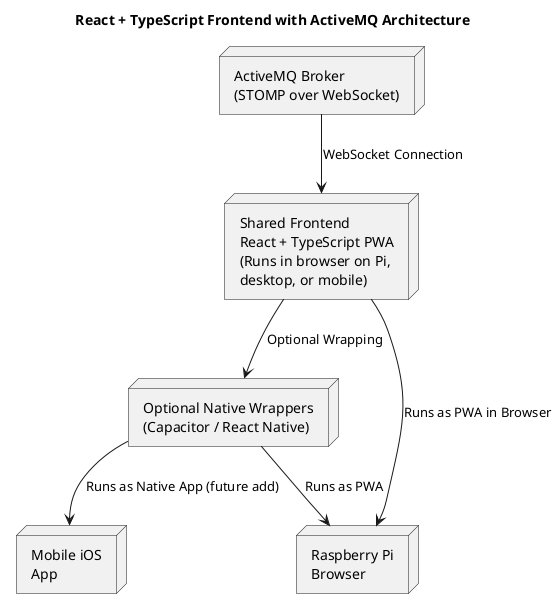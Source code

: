 @startuml
title React + TypeScript Frontend with ActiveMQ Architecture

node "ActiveMQ Broker\n(STOMP over WebSocket)" as broker {
}

node "Shared Frontend\nReact + TypeScript PWA\n(Runs in browser on Pi,\ndesktop, or mobile)" as frontend {
}

node "Optional Native Wrappers\n(Capacitor / React Native)" as wrappers {
}

node "Raspberry Pi\nBrowser" as pi_browser {
}

node "Mobile iOS\nApp" as ios_app {
}

broker --> frontend : WebSocket Connection

frontend --> wrappers : Optional Wrapping

wrappers --> pi_browser : Runs as PWA
wrappers --> ios_app : Runs as Native App (future add)

frontend --> pi_browser : Runs as PWA in Browser

@enduml
